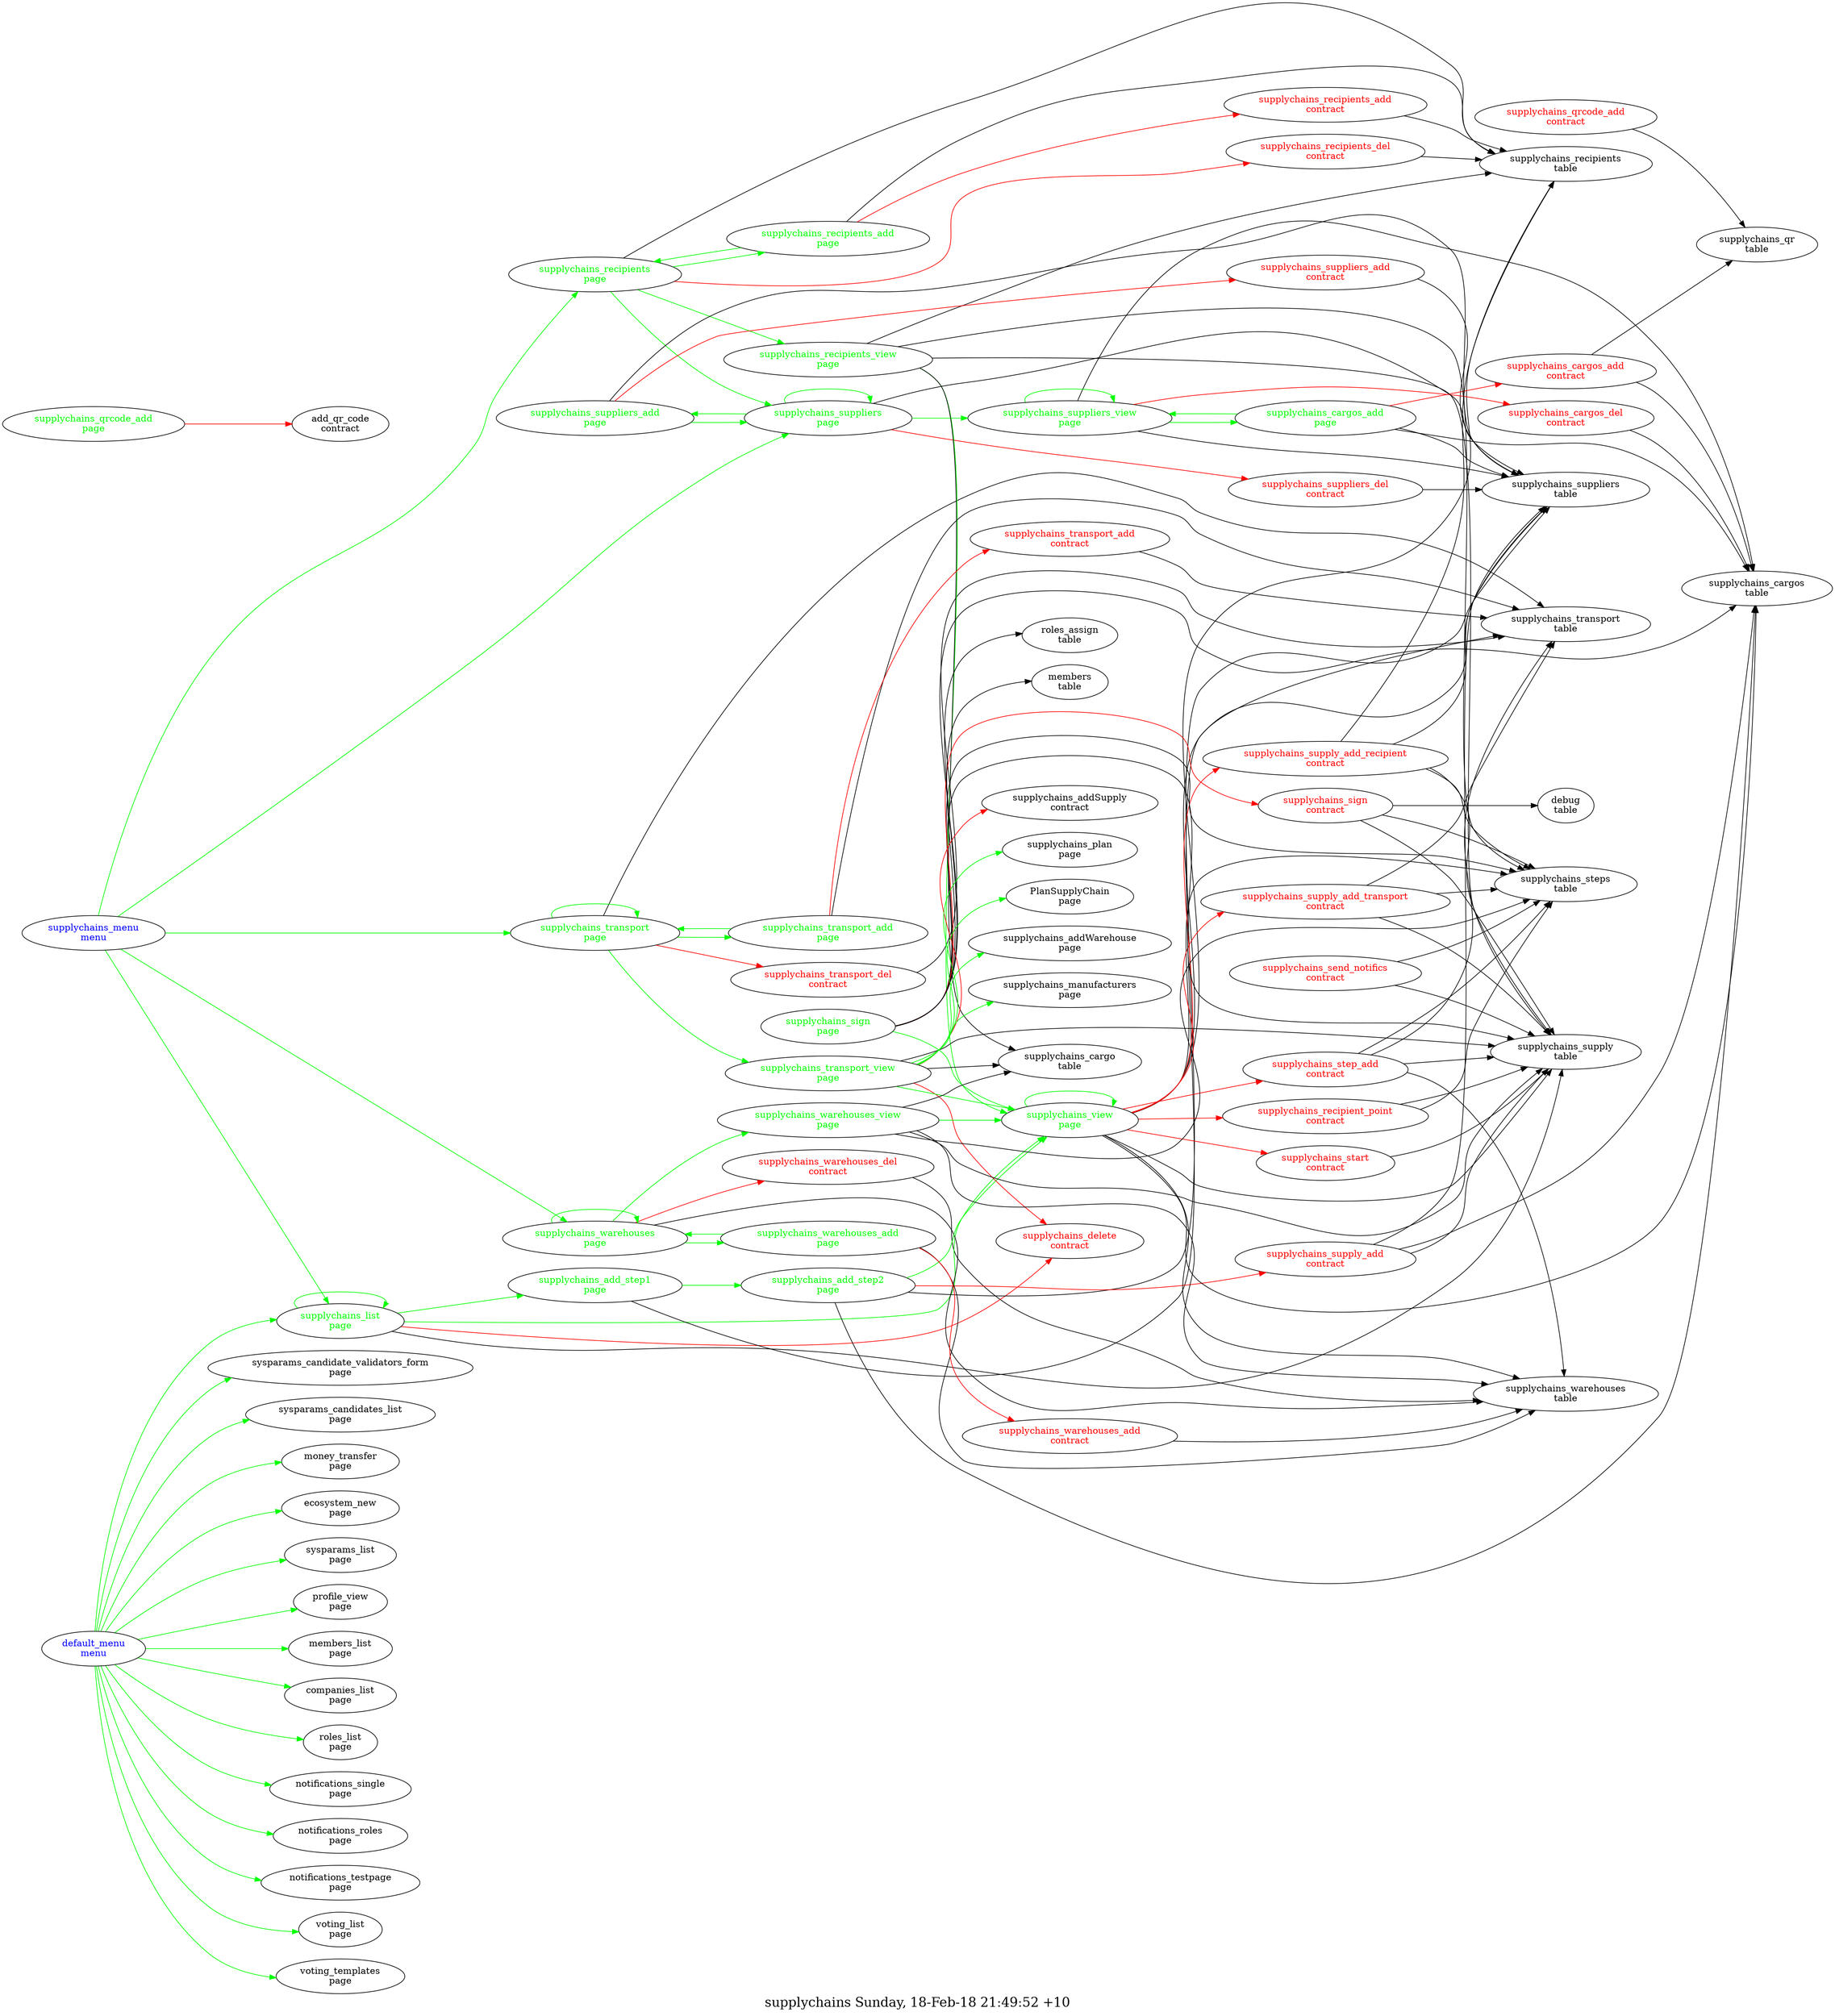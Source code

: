 digraph G {
fontsize="20.0";
label="supplychains Sunday, 18-Feb-18 21:49:52 +10";
rankdir=LR;
"supplychains_cargos_add\ncontract" -> "supplychains_qr\ntable"
"supplychains_cargos_add\ncontract" -> "supplychains_cargos\ntable"
"supplychains_cargos_add\ncontract" [fontcolor=red, group=contracts];
"supplychains_cargos_del\ncontract" -> "supplychains_cargos\ntable"
"supplychains_cargos_del\ncontract" [fontcolor=red, group=contracts];
"supplychains_delete\ncontract" [fontcolor=red, group=contracts];
"supplychains_qrcode_add\ncontract" -> "supplychains_qr\ntable"
"supplychains_qrcode_add\ncontract" [fontcolor=red, group=contracts];
"supplychains_recipient_point\ncontract" -> "supplychains_supply\ntable"
"supplychains_recipient_point\ncontract" -> "supplychains_steps\ntable"
"supplychains_recipient_point\ncontract" [fontcolor=red, group=contracts];
"supplychains_recipients_add\ncontract" -> "supplychains_recipients\ntable"
"supplychains_recipients_add\ncontract" [fontcolor=red, group=contracts];
"supplychains_recipients_del\ncontract" -> "supplychains_recipients\ntable"
"supplychains_recipients_del\ncontract" [fontcolor=red, group=contracts];
"supplychains_send_notifics\ncontract" -> "supplychains_supply\ntable"
"supplychains_send_notifics\ncontract" -> "supplychains_steps\ntable"
"supplychains_send_notifics\ncontract" [fontcolor=red, group=contracts];
"supplychains_sign\ncontract" -> "supplychains_steps\ntable"
"supplychains_sign\ncontract" -> "supplychains_supply\ntable"
"supplychains_sign\ncontract" -> "debug\ntable"
"supplychains_sign\ncontract" [fontcolor=red, group=contracts];
"supplychains_start\ncontract" -> "supplychains_supply\ntable"
"supplychains_start\ncontract" [fontcolor=red, group=contracts];
"supplychains_step_add\ncontract" -> "supplychains_supply\ntable"
"supplychains_step_add\ncontract" -> "supplychains_steps\ntable"
"supplychains_step_add\ncontract" -> "supplychains_transport\ntable"
"supplychains_step_add\ncontract" -> "supplychains_warehouses\ntable"
"supplychains_step_add\ncontract" [fontcolor=red, group=contracts];
"supplychains_suppliers_add\ncontract" -> "supplychains_suppliers\ntable"
"supplychains_suppliers_add\ncontract" [fontcolor=red, group=contracts];
"supplychains_suppliers_del\ncontract" -> "supplychains_suppliers\ntable"
"supplychains_suppliers_del\ncontract" [fontcolor=red, group=contracts];
"supplychains_supply_add\ncontract" -> "supplychains_suppliers\ntable"
"supplychains_supply_add\ncontract" -> "supplychains_cargos\ntable"
"supplychains_supply_add\ncontract" -> "supplychains_supply\ntable"
"supplychains_supply_add\ncontract" [fontcolor=red, group=contracts];
"supplychains_supply_add_recipient\ncontract" -> "supplychains_supply\ntable"
"supplychains_supply_add_recipient\ncontract" -> "supplychains_recipients\ntable"
"supplychains_supply_add_recipient\ncontract" -> "supplychains_suppliers\ntable"
"supplychains_supply_add_recipient\ncontract" -> "supplychains_steps\ntable"
"supplychains_supply_add_recipient\ncontract" [fontcolor=red, group=contracts];
"supplychains_supply_add_transport\ncontract" -> "supplychains_supply\ntable"
"supplychains_supply_add_transport\ncontract" -> "supplychains_transport\ntable"
"supplychains_supply_add_transport\ncontract" -> "supplychains_steps\ntable"
"supplychains_supply_add_transport\ncontract" [fontcolor=red, group=contracts];
"supplychains_transport_add\ncontract" -> "supplychains_transport\ntable"
"supplychains_transport_add\ncontract" [fontcolor=red, group=contracts];
"supplychains_transport_del\ncontract" -> "supplychains_transport\ntable"
"supplychains_transport_del\ncontract" [fontcolor=red, group=contracts];
"supplychains_warehouses_add\ncontract" -> "supplychains_warehouses\ntable"
"supplychains_warehouses_add\ncontract" [fontcolor=red, group=contracts];
"supplychains_warehouses_del\ncontract" -> "supplychains_warehouses\ntable"
"supplychains_warehouses_del\ncontract" [fontcolor=red, group=contracts];
"default_menu\nmenu" -> "profile_view\npage"  [ color=green ]
"default_menu\nmenu" -> "members_list\npage"  [ color=green ]
"default_menu\nmenu" -> "companies_list\npage"  [ color=green ]
"default_menu\nmenu" -> "roles_list\npage"  [ color=green ]
"default_menu\nmenu" -> "notifications_single\npage"  [ color=green ]
"default_menu\nmenu" -> "notifications_roles\npage"  [ color=green ]
"default_menu\nmenu" -> "notifications_testpage\npage"  [ color=green ]
"default_menu\nmenu" -> "voting_list\npage"  [ color=green ]
"default_menu\nmenu" -> "voting_templates\npage"  [ color=green ]
"default_menu\nmenu" -> "sysparams_candidate_validators_form\npage"  [ color=green ]
"default_menu\nmenu" -> "sysparams_candidates_list\npage"  [ color=green ]
"default_menu\nmenu" -> "money_transfer\npage"  [ color=green ]
"default_menu\nmenu" -> "ecosystem_new\npage"  [ color=green ]
"default_menu\nmenu" -> "sysparams_list\npage"  [ color=green ]
"default_menu\nmenu" -> "supplychains_list\npage"  [ color=green ]
"default_menu\nmenu" [fontcolor=blue, group=menus];
"supplychains_menu\nmenu" -> "supplychains_list\npage"  [ color=green ]
"supplychains_menu\nmenu" -> "supplychains_suppliers\npage"  [ color=green ]
"supplychains_menu\nmenu" -> "supplychains_transport\npage"  [ color=green ]
"supplychains_menu\nmenu" -> "supplychains_warehouses\npage"  [ color=green ]
"supplychains_menu\nmenu" -> "supplychains_recipients\npage"  [ color=green ]
"supplychains_menu\nmenu" [fontcolor=blue, group=menus];
"supplychains_add_step1\npage" -> "supplychains_suppliers\ntable"
"supplychains_add_step1\npage" -> "supplychains_add_step2\npage"  [ color=green ]
"supplychains_add_step1\npage" [fontcolor=green, group=pages];
"supplychains_add_step2\npage" -> "supplychains_supply_add\ncontract"  [ color=red ]
"supplychains_add_step2\npage" -> "supplychains_suppliers\ntable"
"supplychains_add_step2\npage" -> "supplychains_cargos\ntable"
"supplychains_add_step2\npage" -> "supplychains_view\npage"  [ color=green ]
"supplychains_add_step2\npage" [fontcolor=green, group=pages];
"supplychains_cargos_add\npage" -> "supplychains_cargos_add\ncontract"  [ color=red ]
"supplychains_cargos_add\npage" -> "supplychains_suppliers\ntable"
"supplychains_cargos_add\npage" -> "supplychains_cargos\ntable"
"supplychains_cargos_add\npage" -> "supplychains_suppliers_view\npage"  [ color=green ]
"supplychains_cargos_add\npage" [fontcolor=green, group=pages];
"supplychains_list\npage" -> "supplychains_delete\ncontract"  [ color=red ]
"supplychains_list\npage" -> "supplychains_supply\ntable"
"supplychains_list\npage" -> "supplychains_view\npage"  [ color=green ]
"supplychains_list\npage" -> "supplychains_list\npage"  [ color=green ]
"supplychains_list\npage" -> "supplychains_add_step1\npage"  [ color=green ]
"supplychains_list\npage" [fontcolor=green, group=pages];
"supplychains_qrcode_add\npage" -> "add_qr_code\ncontract"  [ color=red ]
"supplychains_qrcode_add\npage" [fontcolor=green, group=pages];
"supplychains_recipients\npage" -> "supplychains_recipients_del\ncontract"  [ color=red ]
"supplychains_recipients\npage" -> "supplychains_recipients\ntable"
"supplychains_recipients\npage" -> "supplychains_recipients_view\npage"  [ color=green ]
"supplychains_recipients\npage" -> "supplychains_recipients_add\npage"  [ color=green ]
"supplychains_recipients\npage" -> "supplychains_suppliers\npage"  [ color=green ]
"supplychains_recipients\npage" [fontcolor=green, group=pages];
"supplychains_recipients_add\npage" -> "supplychains_recipients_add\ncontract"  [ color=red ]
"supplychains_recipients_add\npage" -> "supplychains_recipients\ntable"
"supplychains_recipients_add\npage" -> "supplychains_recipients\npage"  [ color=green ]
"supplychains_recipients_add\npage" [fontcolor=green, group=pages];
"supplychains_recipients_view\npage" -> "supplychains_recipients\ntable"
"supplychains_recipients_view\npage" -> "supplychains_supply\ntable"
"supplychains_recipients_view\npage" -> "supplychains_steps\ntable"
"supplychains_recipients_view\npage" -> "supplychains_cargo\ntable"
"supplychains_recipients_view\npage" -> "supplychains_view\npage"  [ color=green ]
"supplychains_recipients_view\npage" [fontcolor=green, group=pages];
"supplychains_sign\npage" -> "supplychains_sign\ncontract"  [ color=red ]
"supplychains_sign\npage" -> "supplychains_supply\ntable"
"supplychains_sign\npage" -> "supplychains_cargos\ntable"
"supplychains_sign\npage" -> "supplychains_steps\ntable"
"supplychains_sign\npage" -> "roles_assign\ntable"
"supplychains_sign\npage" -> "members\ntable"
"supplychains_sign\npage" -> "supplychains_view\npage"  [ color=green ]
"supplychains_sign\npage" [fontcolor=green, group=pages];
"supplychains_suppliers\npage" -> "supplychains_suppliers_del\ncontract"  [ color=red ]
"supplychains_suppliers\npage" -> "supplychains_suppliers\ntable"
"supplychains_suppliers\npage" -> "supplychains_suppliers_view\npage"  [ color=green ]
"supplychains_suppliers\npage" -> "supplychains_suppliers_add\npage"  [ color=green ]
"supplychains_suppliers\npage" -> "supplychains_suppliers\npage"  [ color=green ]
"supplychains_suppliers\npage" [fontcolor=green, group=pages];
"supplychains_suppliers_add\npage" -> "supplychains_suppliers_add\ncontract"  [ color=red ]
"supplychains_suppliers_add\npage" -> "supplychains_suppliers\ntable"
"supplychains_suppliers_add\npage" -> "supplychains_suppliers\npage"  [ color=green ]
"supplychains_suppliers_add\npage" [fontcolor=green, group=pages];
"supplychains_suppliers_view\npage" -> "supplychains_cargos_del\ncontract"  [ color=red ]
"supplychains_suppliers_view\npage" -> "supplychains_suppliers\ntable"
"supplychains_suppliers_view\npage" -> "supplychains_cargos\ntable"
"supplychains_suppliers_view\npage" -> "supplychains_cargos_add\npage"  [ color=green ]
"supplychains_suppliers_view\npage" -> "supplychains_suppliers_view\npage"  [ color=green ]
"supplychains_suppliers_view\npage" [fontcolor=green, group=pages];
"supplychains_transport\npage" -> "supplychains_transport_del\ncontract"  [ color=red ]
"supplychains_transport\npage" -> "supplychains_transport\ntable"
"supplychains_transport\npage" -> "supplychains_transport_view\npage"  [ color=green ]
"supplychains_transport\npage" -> "supplychains_transport_add\npage"  [ color=green ]
"supplychains_transport\npage" -> "supplychains_transport\npage"  [ color=green ]
"supplychains_transport\npage" [fontcolor=green, group=pages];
"supplychains_transport_add\npage" -> "supplychains_transport_add\ncontract"  [ color=red ]
"supplychains_transport_add\npage" -> "supplychains_transport\ntable"
"supplychains_transport_add\npage" -> "supplychains_transport\npage"  [ color=green ]
"supplychains_transport_add\npage" [fontcolor=green, group=pages];
"supplychains_transport_view\npage" -> "supplychains_addSupply\ncontract"  [ color=red ]
"supplychains_transport_view\npage" -> "supplychains_delete\ncontract"  [ color=red ]
"supplychains_transport_view\npage" -> "supplychains_cargo\ntable"
"supplychains_transport_view\npage" -> "supplychains_supply\ntable"
"supplychains_transport_view\npage" -> "supplychains_view\npage"  [ color=green ]
"supplychains_transport_view\npage" -> "supplychains_plan\npage"  [ color=green ]
"supplychains_transport_view\npage" -> "PlanSupplyChain\npage"  [ color=green ]
"supplychains_transport_view\npage" -> "supplychains_addWarehouse\npage"  [ color=green ]
"supplychains_transport_view\npage" -> "supplychains_manufacturers\npage"  [ color=green ]
"supplychains_transport_view\npage" [fontcolor=green, group=pages];
"supplychains_view\npage" -> "supplychains_step_add\ncontract"  [ color=red ]
"supplychains_view\npage" -> "supplychains_supply_add_recipient\ncontract"  [ color=red ]
"supplychains_view\npage" -> "supplychains_supply_add_transport\ncontract"  [ color=red ]
"supplychains_view\npage" -> "supplychains_recipient_point\ncontract"  [ color=red ]
"supplychains_view\npage" -> "supplychains_start\ncontract"  [ color=red ]
"supplychains_view\npage" -> "supplychains_supply\ntable"
"supplychains_view\npage" -> "supplychains_cargos\ntable"
"supplychains_view\npage" -> "supplychains_steps\ntable"
"supplychains_view\npage" -> "supplychains_recipients\ntable"
"supplychains_view\npage" -> "supplychains_transport\ntable"
"supplychains_view\npage" -> "supplychains_warehouses\ntable"
"supplychains_view\npage" -> "supplychains_view\npage"  [ color=green ]
"supplychains_view\npage" [fontcolor=green, group=pages];
"supplychains_warehouses\npage" -> "supplychains_warehouses_del\ncontract"  [ color=red ]
"supplychains_warehouses\npage" -> "supplychains_warehouses\ntable"
"supplychains_warehouses\npage" -> "supplychains_warehouses_view\npage"  [ color=green ]
"supplychains_warehouses\npage" -> "supplychains_warehouses_add\npage"  [ color=green ]
"supplychains_warehouses\npage" -> "supplychains_warehouses\npage"  [ color=green ]
"supplychains_warehouses\npage" [fontcolor=green, group=pages];
"supplychains_warehouses_add\npage" -> "supplychains_warehouses_add\ncontract"  [ color=red ]
"supplychains_warehouses_add\npage" -> "supplychains_warehouses\ntable"
"supplychains_warehouses_add\npage" -> "supplychains_warehouses\npage"  [ color=green ]
"supplychains_warehouses_add\npage" [fontcolor=green, group=pages];
"supplychains_warehouses_view\npage" -> "supplychains_warehouses\ntable"
"supplychains_warehouses_view\npage" -> "supplychains_supply\ntable"
"supplychains_warehouses_view\npage" -> "supplychains_steps\ntable"
"supplychains_warehouses_view\npage" -> "supplychains_cargo\ntable"
"supplychains_warehouses_view\npage" -> "supplychains_view\npage"  [ color=green ]
"supplychains_warehouses_view\npage" [fontcolor=green, group=pages];
}
